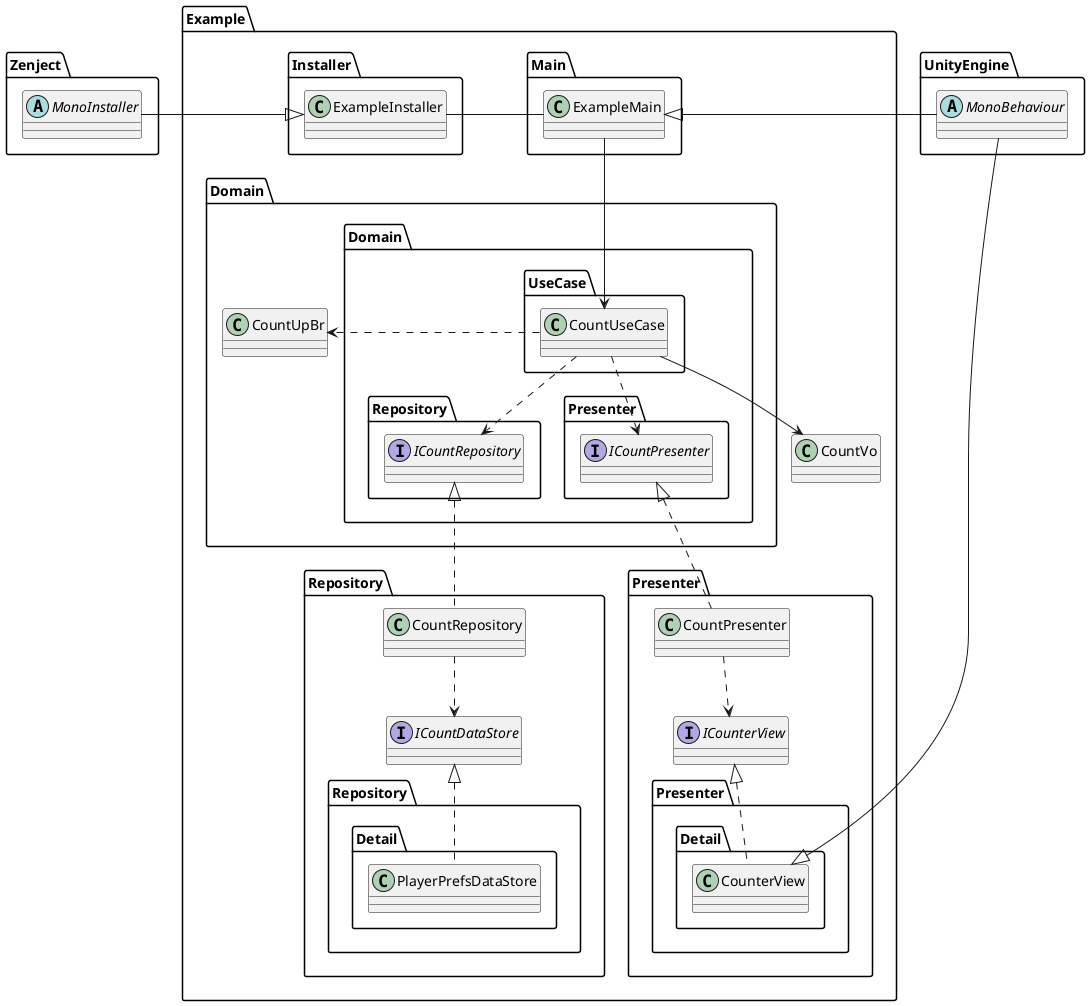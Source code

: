 @startuml clean-architecture-example

package UnityEngine {
    abstract class MonoBehaviour
}

package Zenject {
    abstract class MonoInstaller
}

package Example {
package Main {
    class ExampleMain
}

package Installer {
    class ExampleInstaller
}

class CountVo

package Domain {
    class CountUpBr

    package Domain.UseCase {
        class CountUseCase
    }

    package Domain.Presenter {
        interface ICountPresenter
    }

    package Domain.Repository {
        interface ICountRepository
    }
}

package Presenter {
    class CountPresenter
    interface ICounterView

    package Presenter.Detail {
        class CounterView
    }
}

package Repository {
    class CountRepository
    interface ICountDataStore

    package Repository.Detail {
        class PlayerPrefsDataStore
    }
}
}

ExampleInstaller <|-le- MonoInstaller
ExampleMain -le- ExampleInstaller
ExampleMain <|-ri- MonoBehaviour
ExampleMain -do-> CountUseCase

CountUseCase --> CountVo
CountUseCase .ri.> CountUpBr
CountUseCase .do.> ICountPresenter
CountUseCase .do.> ICountRepository

ICountPresenter <|.do. CountPresenter
CountPresenter .do.> ICounterView
ICounterView <|.do. CounterView
CounterView <|--up---- MonoBehaviour

ICountRepository <|.do. CountRepository
CountRepository .do.> ICountDataStore
ICountDataStore <|.do. PlayerPrefsDataStore

ICountPresenter -[hidden]le- ICountRepository
@enduml
